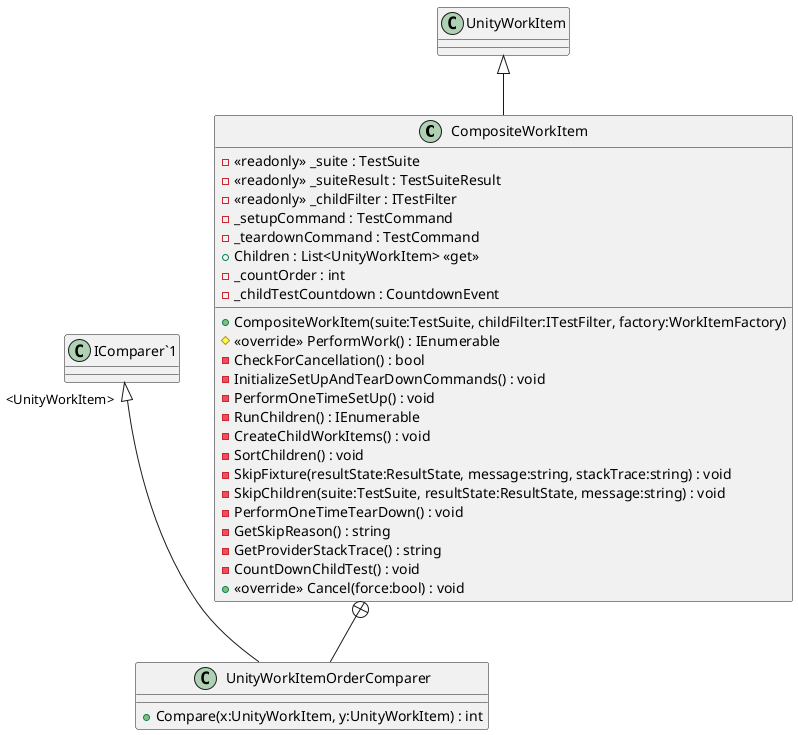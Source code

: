 @startuml
class CompositeWorkItem {
    - <<readonly>> _suite : TestSuite
    - <<readonly>> _suiteResult : TestSuiteResult
    - <<readonly>> _childFilter : ITestFilter
    - _setupCommand : TestCommand
    - _teardownCommand : TestCommand
    + Children : List<UnityWorkItem> <<get>>
    - _countOrder : int
    - _childTestCountdown : CountdownEvent
    + CompositeWorkItem(suite:TestSuite, childFilter:ITestFilter, factory:WorkItemFactory)
    # <<override>> PerformWork() : IEnumerable
    - CheckForCancellation() : bool
    - InitializeSetUpAndTearDownCommands() : void
    - PerformOneTimeSetUp() : void
    - RunChildren() : IEnumerable
    - CreateChildWorkItems() : void
    - SortChildren() : void
    - SkipFixture(resultState:ResultState, message:string, stackTrace:string) : void
    - SkipChildren(suite:TestSuite, resultState:ResultState, message:string) : void
    - PerformOneTimeTearDown() : void
    - GetSkipReason() : string
    - GetProviderStackTrace() : string
    - CountDownChildTest() : void
    + <<override>> Cancel(force:bool) : void
}
class UnityWorkItemOrderComparer {
    + Compare(x:UnityWorkItem, y:UnityWorkItem) : int
}
UnityWorkItem <|-- CompositeWorkItem
CompositeWorkItem +-- UnityWorkItemOrderComparer
"IComparer`1" "<UnityWorkItem>" <|-- UnityWorkItemOrderComparer
@enduml
